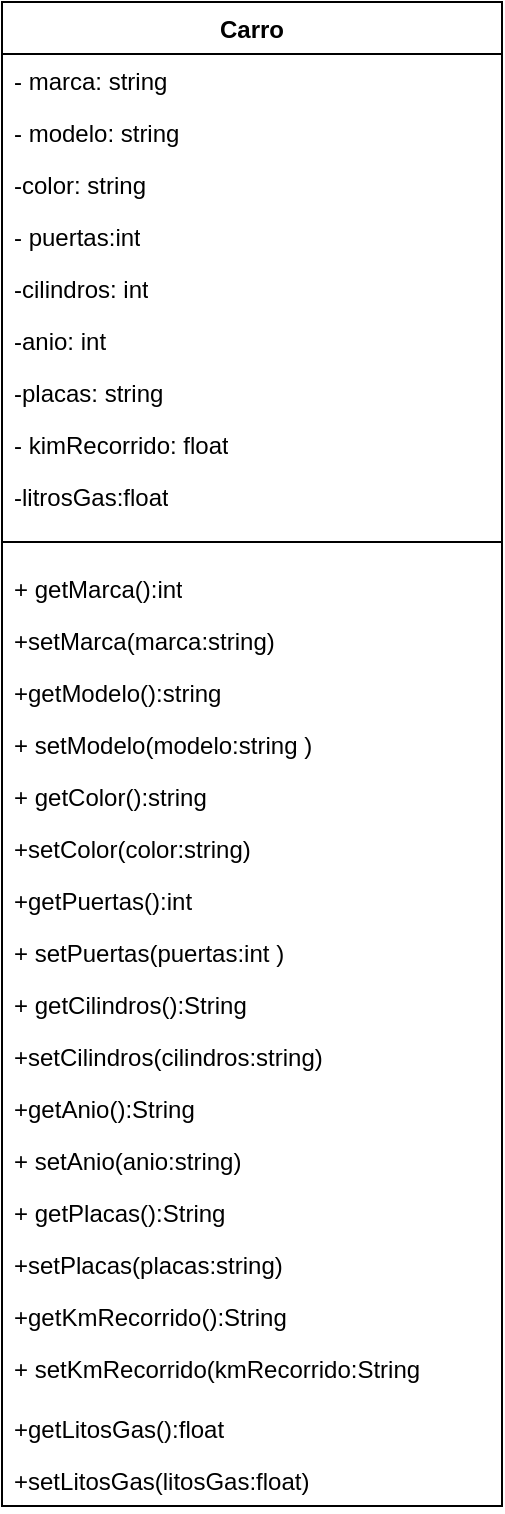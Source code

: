 <mxfile version="22.1.18" type="device">
  <diagram id="C5RBs43oDa-KdzZeNtuy" name="Page-1">
    <mxGraphModel dx="864" dy="556" grid="1" gridSize="10" guides="1" tooltips="1" connect="1" arrows="1" fold="1" page="1" pageScale="1" pageWidth="827" pageHeight="1169" math="0" shadow="0">
      <root>
        <mxCell id="WIyWlLk6GJQsqaUBKTNV-0" />
        <mxCell id="WIyWlLk6GJQsqaUBKTNV-1" parent="WIyWlLk6GJQsqaUBKTNV-0" />
        <mxCell id="sq1CYo9h11QfxesvQYCN-5" value="Carro" style="swimlane;fontStyle=1;align=center;verticalAlign=top;childLayout=stackLayout;horizontal=1;startSize=26;horizontalStack=0;resizeParent=1;resizeParentMax=0;resizeLast=0;collapsible=1;marginBottom=0;whiteSpace=wrap;html=1;" parent="WIyWlLk6GJQsqaUBKTNV-1" vertex="1">
          <mxGeometry x="210" y="80" width="250" height="752" as="geometry" />
        </mxCell>
        <mxCell id="sq1CYo9h11QfxesvQYCN-6" value="- marca: string" style="text;strokeColor=none;fillColor=none;align=left;verticalAlign=top;spacingLeft=4;spacingRight=4;overflow=hidden;rotatable=0;points=[[0,0.5],[1,0.5]];portConstraint=eastwest;whiteSpace=wrap;html=1;" parent="sq1CYo9h11QfxesvQYCN-5" vertex="1">
          <mxGeometry y="26" width="250" height="26" as="geometry" />
        </mxCell>
        <mxCell id="sq1CYo9h11QfxesvQYCN-10" value="- modelo: string" style="text;strokeColor=none;fillColor=none;align=left;verticalAlign=top;spacingLeft=4;spacingRight=4;overflow=hidden;rotatable=0;points=[[0,0.5],[1,0.5]];portConstraint=eastwest;whiteSpace=wrap;html=1;" parent="sq1CYo9h11QfxesvQYCN-5" vertex="1">
          <mxGeometry y="52" width="250" height="26" as="geometry" />
        </mxCell>
        <mxCell id="sq1CYo9h11QfxesvQYCN-9" value="-color: string" style="text;strokeColor=none;fillColor=none;align=left;verticalAlign=top;spacingLeft=4;spacingRight=4;overflow=hidden;rotatable=0;points=[[0,0.5],[1,0.5]];portConstraint=eastwest;whiteSpace=wrap;html=1;" parent="sq1CYo9h11QfxesvQYCN-5" vertex="1">
          <mxGeometry y="78" width="250" height="26" as="geometry" />
        </mxCell>
        <mxCell id="sq1CYo9h11QfxesvQYCN-11" value="- puertas:int" style="text;strokeColor=none;fillColor=none;align=left;verticalAlign=top;spacingLeft=4;spacingRight=4;overflow=hidden;rotatable=0;points=[[0,0.5],[1,0.5]];portConstraint=eastwest;whiteSpace=wrap;html=1;" parent="sq1CYo9h11QfxesvQYCN-5" vertex="1">
          <mxGeometry y="104" width="250" height="26" as="geometry" />
        </mxCell>
        <mxCell id="sq1CYo9h11QfxesvQYCN-12" value="-cilindros: int" style="text;strokeColor=none;fillColor=none;align=left;verticalAlign=top;spacingLeft=4;spacingRight=4;overflow=hidden;rotatable=0;points=[[0,0.5],[1,0.5]];portConstraint=eastwest;whiteSpace=wrap;html=1;" parent="sq1CYo9h11QfxesvQYCN-5" vertex="1">
          <mxGeometry y="130" width="250" height="26" as="geometry" />
        </mxCell>
        <mxCell id="sq1CYo9h11QfxesvQYCN-13" value="-anio: int" style="text;strokeColor=none;fillColor=none;align=left;verticalAlign=top;spacingLeft=4;spacingRight=4;overflow=hidden;rotatable=0;points=[[0,0.5],[1,0.5]];portConstraint=eastwest;whiteSpace=wrap;html=1;" parent="sq1CYo9h11QfxesvQYCN-5" vertex="1">
          <mxGeometry y="156" width="250" height="26" as="geometry" />
        </mxCell>
        <mxCell id="sq1CYo9h11QfxesvQYCN-14" value="-placas: string" style="text;strokeColor=none;fillColor=none;align=left;verticalAlign=top;spacingLeft=4;spacingRight=4;overflow=hidden;rotatable=0;points=[[0,0.5],[1,0.5]];portConstraint=eastwest;whiteSpace=wrap;html=1;" parent="sq1CYo9h11QfxesvQYCN-5" vertex="1">
          <mxGeometry y="182" width="250" height="26" as="geometry" />
        </mxCell>
        <mxCell id="sq1CYo9h11QfxesvQYCN-15" value="- kimRecorrido: float" style="text;strokeColor=none;fillColor=none;align=left;verticalAlign=top;spacingLeft=4;spacingRight=4;overflow=hidden;rotatable=0;points=[[0,0.5],[1,0.5]];portConstraint=eastwest;whiteSpace=wrap;html=1;" parent="sq1CYo9h11QfxesvQYCN-5" vertex="1">
          <mxGeometry y="208" width="250" height="26" as="geometry" />
        </mxCell>
        <mxCell id="sq1CYo9h11QfxesvQYCN-28" value="-litrosGas:float" style="text;strokeColor=none;fillColor=none;align=left;verticalAlign=top;spacingLeft=4;spacingRight=4;overflow=hidden;rotatable=0;points=[[0,0.5],[1,0.5]];portConstraint=eastwest;whiteSpace=wrap;html=1;" parent="sq1CYo9h11QfxesvQYCN-5" vertex="1">
          <mxGeometry y="234" width="250" height="26" as="geometry" />
        </mxCell>
        <mxCell id="sq1CYo9h11QfxesvQYCN-7" value="" style="line;strokeWidth=1;fillColor=none;align=left;verticalAlign=middle;spacingTop=-1;spacingLeft=3;spacingRight=3;rotatable=0;labelPosition=right;points=[];portConstraint=eastwest;strokeColor=inherit;" parent="sq1CYo9h11QfxesvQYCN-5" vertex="1">
          <mxGeometry y="260" width="250" height="20" as="geometry" />
        </mxCell>
        <mxCell id="jMuytB_tdIaLWDEeQFMp-0" value="+ getMarca():int" style="text;strokeColor=none;fillColor=none;align=left;verticalAlign=top;spacingLeft=4;spacingRight=4;overflow=hidden;rotatable=0;points=[[0,0.5],[1,0.5]];portConstraint=eastwest;whiteSpace=wrap;html=1;" vertex="1" parent="sq1CYo9h11QfxesvQYCN-5">
          <mxGeometry y="280" width="250" height="26" as="geometry" />
        </mxCell>
        <mxCell id="jMuytB_tdIaLWDEeQFMp-13" value="+setMarca(marca:string)" style="text;strokeColor=none;fillColor=none;align=left;verticalAlign=top;spacingLeft=4;spacingRight=4;overflow=hidden;rotatable=0;points=[[0,0.5],[1,0.5]];portConstraint=eastwest;whiteSpace=wrap;html=1;" vertex="1" parent="sq1CYo9h11QfxesvQYCN-5">
          <mxGeometry y="306" width="250" height="26" as="geometry" />
        </mxCell>
        <mxCell id="jMuytB_tdIaLWDEeQFMp-14" value="+getModelo():string" style="text;strokeColor=none;fillColor=none;align=left;verticalAlign=top;spacingLeft=4;spacingRight=4;overflow=hidden;rotatable=0;points=[[0,0.5],[1,0.5]];portConstraint=eastwest;whiteSpace=wrap;html=1;" vertex="1" parent="sq1CYo9h11QfxesvQYCN-5">
          <mxGeometry y="332" width="250" height="26" as="geometry" />
        </mxCell>
        <mxCell id="jMuytB_tdIaLWDEeQFMp-15" value="+ setModelo(modelo:string )" style="text;strokeColor=none;fillColor=none;align=left;verticalAlign=top;spacingLeft=4;spacingRight=4;overflow=hidden;rotatable=0;points=[[0,0.5],[1,0.5]];portConstraint=eastwest;whiteSpace=wrap;html=1;" vertex="1" parent="sq1CYo9h11QfxesvQYCN-5">
          <mxGeometry y="358" width="250" height="26" as="geometry" />
        </mxCell>
        <mxCell id="jMuytB_tdIaLWDEeQFMp-16" value="+ getColor():string" style="text;strokeColor=none;fillColor=none;align=left;verticalAlign=top;spacingLeft=4;spacingRight=4;overflow=hidden;rotatable=0;points=[[0,0.5],[1,0.5]];portConstraint=eastwest;whiteSpace=wrap;html=1;" vertex="1" parent="sq1CYo9h11QfxesvQYCN-5">
          <mxGeometry y="384" width="250" height="26" as="geometry" />
        </mxCell>
        <mxCell id="jMuytB_tdIaLWDEeQFMp-18" value="+setColor(color:string)" style="text;strokeColor=none;fillColor=none;align=left;verticalAlign=top;spacingLeft=4;spacingRight=4;overflow=hidden;rotatable=0;points=[[0,0.5],[1,0.5]];portConstraint=eastwest;whiteSpace=wrap;html=1;" vertex="1" parent="sq1CYo9h11QfxesvQYCN-5">
          <mxGeometry y="410" width="250" height="26" as="geometry" />
        </mxCell>
        <mxCell id="jMuytB_tdIaLWDEeQFMp-19" value="+getPuertas():int" style="text;strokeColor=none;fillColor=none;align=left;verticalAlign=top;spacingLeft=4;spacingRight=4;overflow=hidden;rotatable=0;points=[[0,0.5],[1,0.5]];portConstraint=eastwest;whiteSpace=wrap;html=1;" vertex="1" parent="sq1CYo9h11QfxesvQYCN-5">
          <mxGeometry y="436" width="250" height="26" as="geometry" />
        </mxCell>
        <mxCell id="jMuytB_tdIaLWDEeQFMp-17" value="+ setPuertas(puertas:int )" style="text;strokeColor=none;fillColor=none;align=left;verticalAlign=top;spacingLeft=4;spacingRight=4;overflow=hidden;rotatable=0;points=[[0,0.5],[1,0.5]];portConstraint=eastwest;whiteSpace=wrap;html=1;" vertex="1" parent="sq1CYo9h11QfxesvQYCN-5">
          <mxGeometry y="462" width="250" height="26" as="geometry" />
        </mxCell>
        <mxCell id="jMuytB_tdIaLWDEeQFMp-20" value="+ getCilindros():String" style="text;strokeColor=none;fillColor=none;align=left;verticalAlign=top;spacingLeft=4;spacingRight=4;overflow=hidden;rotatable=0;points=[[0,0.5],[1,0.5]];portConstraint=eastwest;whiteSpace=wrap;html=1;" vertex="1" parent="sq1CYo9h11QfxesvQYCN-5">
          <mxGeometry y="488" width="250" height="26" as="geometry" />
        </mxCell>
        <mxCell id="jMuytB_tdIaLWDEeQFMp-22" value="+setCilindros(cilindros:string)" style="text;strokeColor=none;fillColor=none;align=left;verticalAlign=top;spacingLeft=4;spacingRight=4;overflow=hidden;rotatable=0;points=[[0,0.5],[1,0.5]];portConstraint=eastwest;whiteSpace=wrap;html=1;" vertex="1" parent="sq1CYo9h11QfxesvQYCN-5">
          <mxGeometry y="514" width="250" height="26" as="geometry" />
        </mxCell>
        <mxCell id="jMuytB_tdIaLWDEeQFMp-23" value="+getAnio():String" style="text;strokeColor=none;fillColor=none;align=left;verticalAlign=top;spacingLeft=4;spacingRight=4;overflow=hidden;rotatable=0;points=[[0,0.5],[1,0.5]];portConstraint=eastwest;whiteSpace=wrap;html=1;" vertex="1" parent="sq1CYo9h11QfxesvQYCN-5">
          <mxGeometry y="540" width="250" height="26" as="geometry" />
        </mxCell>
        <mxCell id="jMuytB_tdIaLWDEeQFMp-21" value="+ setAnio(anio:string)" style="text;strokeColor=none;fillColor=none;align=left;verticalAlign=top;spacingLeft=4;spacingRight=4;overflow=hidden;rotatable=0;points=[[0,0.5],[1,0.5]];portConstraint=eastwest;whiteSpace=wrap;html=1;" vertex="1" parent="sq1CYo9h11QfxesvQYCN-5">
          <mxGeometry y="566" width="250" height="26" as="geometry" />
        </mxCell>
        <mxCell id="jMuytB_tdIaLWDEeQFMp-25" value="+ getPlacas():String" style="text;strokeColor=none;fillColor=none;align=left;verticalAlign=top;spacingLeft=4;spacingRight=4;overflow=hidden;rotatable=0;points=[[0,0.5],[1,0.5]];portConstraint=eastwest;whiteSpace=wrap;html=1;" vertex="1" parent="sq1CYo9h11QfxesvQYCN-5">
          <mxGeometry y="592" width="250" height="26" as="geometry" />
        </mxCell>
        <mxCell id="jMuytB_tdIaLWDEeQFMp-27" value="+setPlacas(placas:string)" style="text;strokeColor=none;fillColor=none;align=left;verticalAlign=top;spacingLeft=4;spacingRight=4;overflow=hidden;rotatable=0;points=[[0,0.5],[1,0.5]];portConstraint=eastwest;whiteSpace=wrap;html=1;" vertex="1" parent="sq1CYo9h11QfxesvQYCN-5">
          <mxGeometry y="618" width="250" height="26" as="geometry" />
        </mxCell>
        <mxCell id="jMuytB_tdIaLWDEeQFMp-26" value="+getKmRecorrido():String" style="text;strokeColor=none;fillColor=none;align=left;verticalAlign=top;spacingLeft=4;spacingRight=4;overflow=hidden;rotatable=0;points=[[0,0.5],[1,0.5]];portConstraint=eastwest;whiteSpace=wrap;html=1;" vertex="1" parent="sq1CYo9h11QfxesvQYCN-5">
          <mxGeometry y="644" width="250" height="26" as="geometry" />
        </mxCell>
        <mxCell id="jMuytB_tdIaLWDEeQFMp-24" value="+ setKmRecorrido(kmRecorrido:String" style="text;strokeColor=none;fillColor=none;align=left;verticalAlign=top;spacingLeft=4;spacingRight=4;overflow=hidden;rotatable=0;points=[[0,0.5],[1,0.5]];portConstraint=eastwest;whiteSpace=wrap;html=1;" vertex="1" parent="sq1CYo9h11QfxesvQYCN-5">
          <mxGeometry y="670" width="250" height="30" as="geometry" />
        </mxCell>
        <mxCell id="jMuytB_tdIaLWDEeQFMp-30" value="+getLitosGas():float" style="text;strokeColor=none;fillColor=none;align=left;verticalAlign=top;spacingLeft=4;spacingRight=4;overflow=hidden;rotatable=0;points=[[0,0.5],[1,0.5]];portConstraint=eastwest;whiteSpace=wrap;html=1;" vertex="1" parent="sq1CYo9h11QfxesvQYCN-5">
          <mxGeometry y="700" width="250" height="26" as="geometry" />
        </mxCell>
        <mxCell id="jMuytB_tdIaLWDEeQFMp-29" value="+setLitosGas(litosGas:float)" style="text;strokeColor=none;fillColor=none;align=left;verticalAlign=top;spacingLeft=4;spacingRight=4;overflow=hidden;rotatable=0;points=[[0,0.5],[1,0.5]];portConstraint=eastwest;whiteSpace=wrap;html=1;" vertex="1" parent="sq1CYo9h11QfxesvQYCN-5">
          <mxGeometry y="726" width="250" height="26" as="geometry" />
        </mxCell>
      </root>
    </mxGraphModel>
  </diagram>
</mxfile>
